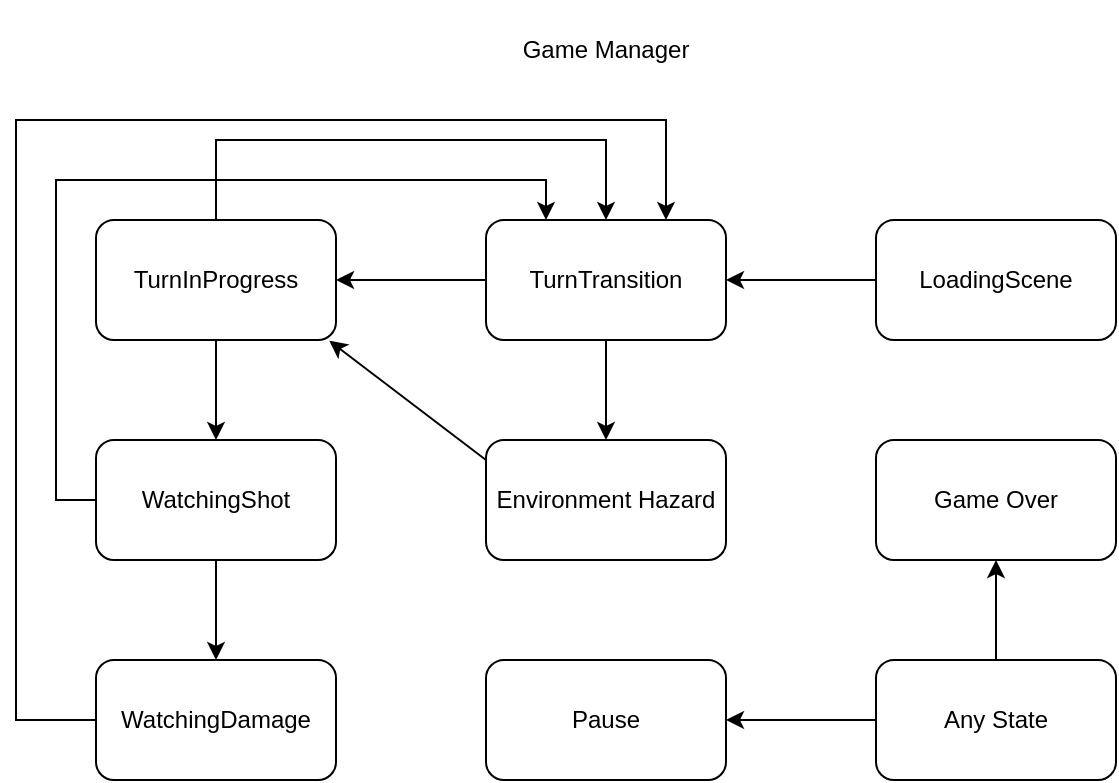 <mxfile version="12.2.2" type="device" pages="1"><diagram id="WeNjn-Ao9UNYdi8imTwe" name="Page-1"><mxGraphModel dx="994" dy="468" grid="1" gridSize="10" guides="1" tooltips="1" connect="1" arrows="1" fold="1" page="1" pageScale="1" pageWidth="850" pageHeight="1100" math="0" shadow="0"><root><mxCell id="0"/><mxCell id="1" parent="0"/><mxCell id="cA2H0n6X5DPnmbcOCdaO-12" style="edgeStyle=orthogonalEdgeStyle;rounded=0;orthogonalLoop=1;jettySize=auto;html=1;exitX=0;exitY=0.5;exitDx=0;exitDy=0;entryX=1;entryY=0.5;entryDx=0;entryDy=0;" edge="1" parent="1" source="cA2H0n6X5DPnmbcOCdaO-2" target="cA2H0n6X5DPnmbcOCdaO-6"><mxGeometry relative="1" as="geometry"/></mxCell><mxCell id="cA2H0n6X5DPnmbcOCdaO-2" value="LoadingScene" style="rounded=1;whiteSpace=wrap;html=1;" vertex="1" parent="1"><mxGeometry x="550" y="120" width="120" height="60" as="geometry"/></mxCell><mxCell id="cA2H0n6X5DPnmbcOCdaO-17" style="edgeStyle=orthogonalEdgeStyle;rounded=0;orthogonalLoop=1;jettySize=auto;html=1;exitX=0.5;exitY=1;exitDx=0;exitDy=0;entryX=0.5;entryY=0;entryDx=0;entryDy=0;" edge="1" parent="1" source="cA2H0n6X5DPnmbcOCdaO-3" target="cA2H0n6X5DPnmbcOCdaO-5"><mxGeometry relative="1" as="geometry"/></mxCell><mxCell id="cA2H0n6X5DPnmbcOCdaO-28" style="edgeStyle=orthogonalEdgeStyle;rounded=0;orthogonalLoop=1;jettySize=auto;html=1;exitX=0;exitY=0.5;exitDx=0;exitDy=0;entryX=0.25;entryY=0;entryDx=0;entryDy=0;" edge="1" parent="1" source="cA2H0n6X5DPnmbcOCdaO-3" target="cA2H0n6X5DPnmbcOCdaO-6"><mxGeometry relative="1" as="geometry"/></mxCell><mxCell id="cA2H0n6X5DPnmbcOCdaO-3" value="WatchingShot" style="rounded=1;whiteSpace=wrap;html=1;" vertex="1" parent="1"><mxGeometry x="160" y="230" width="120" height="60" as="geometry"/></mxCell><mxCell id="cA2H0n6X5DPnmbcOCdaO-4" value="Pause" style="rounded=1;whiteSpace=wrap;html=1;" vertex="1" parent="1"><mxGeometry x="355" y="340" width="120" height="60" as="geometry"/></mxCell><mxCell id="cA2H0n6X5DPnmbcOCdaO-31" style="edgeStyle=orthogonalEdgeStyle;rounded=0;orthogonalLoop=1;jettySize=auto;html=1;exitX=0;exitY=0.5;exitDx=0;exitDy=0;entryX=0.75;entryY=0;entryDx=0;entryDy=0;" edge="1" parent="1" source="cA2H0n6X5DPnmbcOCdaO-5" target="cA2H0n6X5DPnmbcOCdaO-6"><mxGeometry relative="1" as="geometry"><Array as="points"><mxPoint x="120" y="370"/><mxPoint x="120" y="70"/><mxPoint x="445" y="70"/></Array></mxGeometry></mxCell><mxCell id="cA2H0n6X5DPnmbcOCdaO-5" value="WatchingDamage" style="rounded=1;whiteSpace=wrap;html=1;" vertex="1" parent="1"><mxGeometry x="160" y="340" width="120" height="60" as="geometry"/></mxCell><mxCell id="cA2H0n6X5DPnmbcOCdaO-13" style="edgeStyle=orthogonalEdgeStyle;rounded=0;orthogonalLoop=1;jettySize=auto;html=1;exitX=0.5;exitY=1;exitDx=0;exitDy=0;entryX=0.5;entryY=0;entryDx=0;entryDy=0;" edge="1" parent="1" source="cA2H0n6X5DPnmbcOCdaO-6" target="cA2H0n6X5DPnmbcOCdaO-10"><mxGeometry relative="1" as="geometry"/></mxCell><mxCell id="cA2H0n6X5DPnmbcOCdaO-18" style="edgeStyle=orthogonalEdgeStyle;rounded=0;orthogonalLoop=1;jettySize=auto;html=1;exitX=0;exitY=0.5;exitDx=0;exitDy=0;entryX=1;entryY=0.5;entryDx=0;entryDy=0;" edge="1" parent="1" source="cA2H0n6X5DPnmbcOCdaO-6" target="cA2H0n6X5DPnmbcOCdaO-7"><mxGeometry relative="1" as="geometry"/></mxCell><mxCell id="cA2H0n6X5DPnmbcOCdaO-6" value="TurnTransition" style="rounded=1;whiteSpace=wrap;html=1;" vertex="1" parent="1"><mxGeometry x="355" y="120" width="120" height="60" as="geometry"/></mxCell><mxCell id="cA2H0n6X5DPnmbcOCdaO-16" style="edgeStyle=orthogonalEdgeStyle;rounded=0;orthogonalLoop=1;jettySize=auto;html=1;exitX=0.5;exitY=1;exitDx=0;exitDy=0;entryX=0.5;entryY=0;entryDx=0;entryDy=0;" edge="1" parent="1" source="cA2H0n6X5DPnmbcOCdaO-7" target="cA2H0n6X5DPnmbcOCdaO-3"><mxGeometry relative="1" as="geometry"/></mxCell><mxCell id="cA2H0n6X5DPnmbcOCdaO-30" style="edgeStyle=orthogonalEdgeStyle;rounded=0;orthogonalLoop=1;jettySize=auto;html=1;exitX=0.5;exitY=0;exitDx=0;exitDy=0;entryX=0.5;entryY=0;entryDx=0;entryDy=0;" edge="1" parent="1" source="cA2H0n6X5DPnmbcOCdaO-7" target="cA2H0n6X5DPnmbcOCdaO-6"><mxGeometry relative="1" as="geometry"><Array as="points"><mxPoint x="220" y="80"/><mxPoint x="415" y="80"/></Array></mxGeometry></mxCell><mxCell id="cA2H0n6X5DPnmbcOCdaO-7" value="TurnInProgress" style="rounded=1;whiteSpace=wrap;html=1;" vertex="1" parent="1"><mxGeometry x="160" y="120" width="120" height="60" as="geometry"/></mxCell><mxCell id="cA2H0n6X5DPnmbcOCdaO-8" value="Game Over" style="rounded=1;whiteSpace=wrap;html=1;" vertex="1" parent="1"><mxGeometry x="550" y="230" width="120" height="60" as="geometry"/></mxCell><mxCell id="cA2H0n6X5DPnmbcOCdaO-9" value="Game Manager" style="text;html=1;strokeColor=none;fillColor=none;align=center;verticalAlign=middle;whiteSpace=wrap;rounded=0;" vertex="1" parent="1"><mxGeometry x="360" y="10" width="110" height="50" as="geometry"/></mxCell><mxCell id="cA2H0n6X5DPnmbcOCdaO-10" value="Environment Hazard" style="rounded=1;whiteSpace=wrap;html=1;" vertex="1" parent="1"><mxGeometry x="355" y="230" width="120" height="60" as="geometry"/></mxCell><mxCell id="cA2H0n6X5DPnmbcOCdaO-14" style="edgeStyle=orthogonalEdgeStyle;rounded=0;orthogonalLoop=1;jettySize=auto;html=1;exitX=0.5;exitY=0;exitDx=0;exitDy=0;entryX=0.5;entryY=1;entryDx=0;entryDy=0;" edge="1" parent="1" source="cA2H0n6X5DPnmbcOCdaO-11" target="cA2H0n6X5DPnmbcOCdaO-8"><mxGeometry relative="1" as="geometry"/></mxCell><mxCell id="cA2H0n6X5DPnmbcOCdaO-15" style="edgeStyle=orthogonalEdgeStyle;rounded=0;orthogonalLoop=1;jettySize=auto;html=1;exitX=0;exitY=0.5;exitDx=0;exitDy=0;entryX=1;entryY=0.5;entryDx=0;entryDy=0;" edge="1" parent="1" source="cA2H0n6X5DPnmbcOCdaO-11" target="cA2H0n6X5DPnmbcOCdaO-4"><mxGeometry relative="1" as="geometry"/></mxCell><mxCell id="cA2H0n6X5DPnmbcOCdaO-11" value="Any State" style="rounded=1;whiteSpace=wrap;html=1;" vertex="1" parent="1"><mxGeometry x="550" y="340" width="120" height="60" as="geometry"/></mxCell><mxCell id="cA2H0n6X5DPnmbcOCdaO-21" value="" style="endArrow=classic;html=1;entryX=0.972;entryY=1.006;entryDx=0;entryDy=0;entryPerimeter=0;" edge="1" parent="1" target="cA2H0n6X5DPnmbcOCdaO-7"><mxGeometry width="50" height="50" relative="1" as="geometry"><mxPoint x="355" y="240" as="sourcePoint"/><mxPoint x="405" y="190" as="targetPoint"/></mxGeometry></mxCell></root></mxGraphModel></diagram></mxfile>